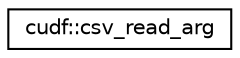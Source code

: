 digraph "Graphical Class Hierarchy"
{
  edge [fontname="Helvetica",fontsize="10",labelfontname="Helvetica",labelfontsize="10"];
  node [fontname="Helvetica",fontsize="10",shape=record];
  rankdir="LR";
  Node0 [label="cudf::csv_read_arg",height=0.2,width=0.4,color="black", fillcolor="white", style="filled",URL="$structcudf_1_1csv__read__arg.html",tooltip="Input arguments to the read_csv interface. "];
}
